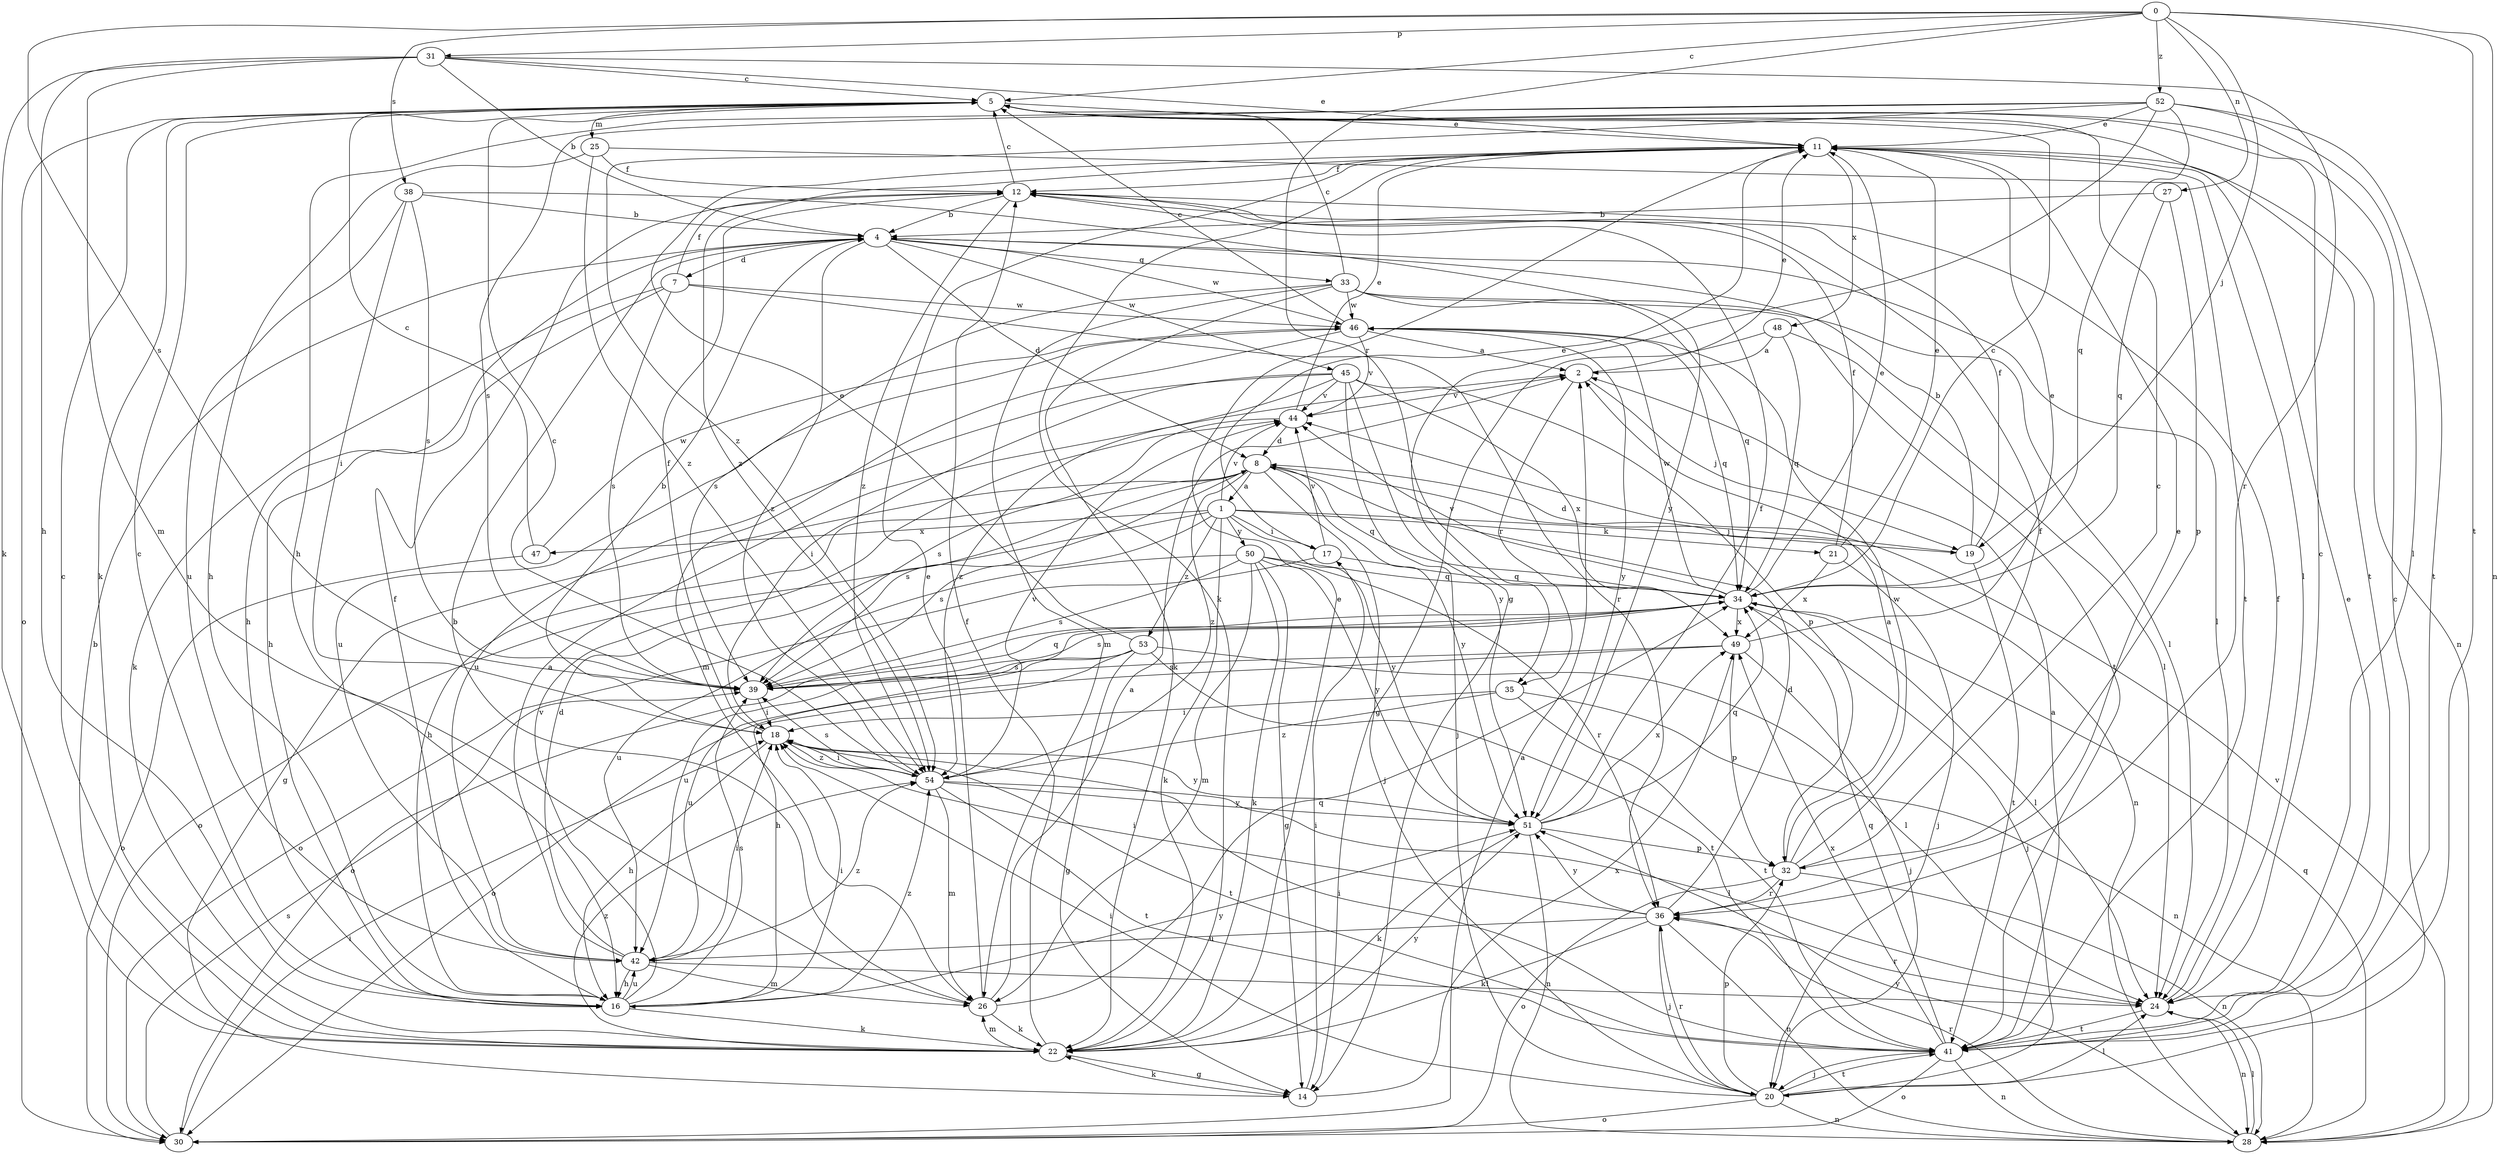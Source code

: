 strict digraph  {
0;
1;
2;
4;
5;
7;
8;
11;
12;
14;
16;
17;
18;
19;
20;
21;
22;
24;
25;
26;
27;
28;
30;
31;
32;
33;
34;
35;
36;
38;
39;
41;
42;
44;
45;
46;
47;
48;
49;
50;
51;
52;
53;
54;
0 -> 5  [label=c];
0 -> 19  [label=j];
0 -> 27  [label=n];
0 -> 28  [label=n];
0 -> 31  [label=p];
0 -> 35  [label=r];
0 -> 38  [label=s];
0 -> 39  [label=s];
0 -> 41  [label=t];
0 -> 52  [label=z];
1 -> 17  [label=i];
1 -> 19  [label=j];
1 -> 21  [label=k];
1 -> 22  [label=k];
1 -> 30  [label=o];
1 -> 39  [label=s];
1 -> 44  [label=v];
1 -> 47  [label=x];
1 -> 50  [label=y];
1 -> 51  [label=y];
1 -> 53  [label=z];
2 -> 11  [label=e];
2 -> 19  [label=j];
2 -> 35  [label=r];
2 -> 44  [label=v];
4 -> 7  [label=d];
4 -> 8  [label=d];
4 -> 16  [label=h];
4 -> 24  [label=l];
4 -> 33  [label=q];
4 -> 45  [label=w];
4 -> 46  [label=w];
4 -> 54  [label=z];
5 -> 11  [label=e];
5 -> 22  [label=k];
5 -> 25  [label=m];
5 -> 30  [label=o];
5 -> 41  [label=t];
7 -> 12  [label=f];
7 -> 16  [label=h];
7 -> 22  [label=k];
7 -> 36  [label=r];
7 -> 39  [label=s];
7 -> 46  [label=w];
8 -> 1  [label=a];
8 -> 14  [label=g];
8 -> 16  [label=h];
8 -> 20  [label=j];
8 -> 28  [label=n];
8 -> 34  [label=q];
8 -> 39  [label=s];
8 -> 51  [label=y];
8 -> 54  [label=z];
11 -> 12  [label=f];
11 -> 22  [label=k];
11 -> 24  [label=l];
11 -> 28  [label=n];
11 -> 48  [label=x];
11 -> 54  [label=z];
12 -> 4  [label=b];
12 -> 5  [label=c];
12 -> 54  [label=z];
14 -> 17  [label=i];
14 -> 22  [label=k];
14 -> 49  [label=x];
16 -> 5  [label=c];
16 -> 12  [label=f];
16 -> 18  [label=i];
16 -> 22  [label=k];
16 -> 39  [label=s];
16 -> 42  [label=u];
16 -> 44  [label=v];
16 -> 51  [label=y];
16 -> 54  [label=z];
17 -> 11  [label=e];
17 -> 30  [label=o];
17 -> 34  [label=q];
17 -> 44  [label=v];
18 -> 4  [label=b];
18 -> 12  [label=f];
18 -> 16  [label=h];
18 -> 41  [label=t];
18 -> 51  [label=y];
18 -> 54  [label=z];
19 -> 4  [label=b];
19 -> 8  [label=d];
19 -> 12  [label=f];
19 -> 41  [label=t];
20 -> 5  [label=c];
20 -> 18  [label=i];
20 -> 24  [label=l];
20 -> 28  [label=n];
20 -> 30  [label=o];
20 -> 32  [label=p];
20 -> 36  [label=r];
20 -> 41  [label=t];
21 -> 11  [label=e];
21 -> 12  [label=f];
21 -> 20  [label=j];
21 -> 49  [label=x];
22 -> 4  [label=b];
22 -> 5  [label=c];
22 -> 11  [label=e];
22 -> 12  [label=f];
22 -> 14  [label=g];
22 -> 26  [label=m];
22 -> 51  [label=y];
22 -> 54  [label=z];
24 -> 5  [label=c];
24 -> 12  [label=f];
24 -> 28  [label=n];
24 -> 36  [label=r];
24 -> 41  [label=t];
25 -> 12  [label=f];
25 -> 16  [label=h];
25 -> 41  [label=t];
25 -> 54  [label=z];
26 -> 2  [label=a];
26 -> 4  [label=b];
26 -> 11  [label=e];
26 -> 22  [label=k];
26 -> 34  [label=q];
27 -> 4  [label=b];
27 -> 32  [label=p];
27 -> 34  [label=q];
28 -> 24  [label=l];
28 -> 34  [label=q];
28 -> 36  [label=r];
28 -> 44  [label=v];
28 -> 51  [label=y];
30 -> 2  [label=a];
30 -> 18  [label=i];
30 -> 39  [label=s];
31 -> 4  [label=b];
31 -> 5  [label=c];
31 -> 11  [label=e];
31 -> 16  [label=h];
31 -> 22  [label=k];
31 -> 26  [label=m];
31 -> 36  [label=r];
32 -> 2  [label=a];
32 -> 5  [label=c];
32 -> 12  [label=f];
32 -> 28  [label=n];
32 -> 30  [label=o];
32 -> 36  [label=r];
32 -> 46  [label=w];
33 -> 5  [label=c];
33 -> 22  [label=k];
33 -> 24  [label=l];
33 -> 26  [label=m];
33 -> 34  [label=q];
33 -> 39  [label=s];
33 -> 41  [label=t];
33 -> 46  [label=w];
34 -> 5  [label=c];
34 -> 11  [label=e];
34 -> 20  [label=j];
34 -> 24  [label=l];
34 -> 30  [label=o];
34 -> 39  [label=s];
34 -> 42  [label=u];
34 -> 44  [label=v];
34 -> 46  [label=w];
34 -> 49  [label=x];
35 -> 18  [label=i];
35 -> 28  [label=n];
35 -> 41  [label=t];
35 -> 54  [label=z];
36 -> 8  [label=d];
36 -> 11  [label=e];
36 -> 18  [label=i];
36 -> 20  [label=j];
36 -> 22  [label=k];
36 -> 28  [label=n];
36 -> 42  [label=u];
36 -> 51  [label=y];
38 -> 4  [label=b];
38 -> 18  [label=i];
38 -> 39  [label=s];
38 -> 42  [label=u];
38 -> 51  [label=y];
39 -> 18  [label=i];
39 -> 34  [label=q];
41 -> 2  [label=a];
41 -> 11  [label=e];
41 -> 18  [label=i];
41 -> 20  [label=j];
41 -> 28  [label=n];
41 -> 30  [label=o];
41 -> 34  [label=q];
41 -> 49  [label=x];
42 -> 2  [label=a];
42 -> 8  [label=d];
42 -> 16  [label=h];
42 -> 18  [label=i];
42 -> 24  [label=l];
42 -> 26  [label=m];
42 -> 54  [label=z];
44 -> 8  [label=d];
44 -> 11  [label=e];
44 -> 39  [label=s];
45 -> 18  [label=i];
45 -> 20  [label=j];
45 -> 32  [label=p];
45 -> 42  [label=u];
45 -> 44  [label=v];
45 -> 49  [label=x];
45 -> 51  [label=y];
45 -> 54  [label=z];
46 -> 2  [label=a];
46 -> 5  [label=c];
46 -> 26  [label=m];
46 -> 34  [label=q];
46 -> 42  [label=u];
46 -> 44  [label=v];
46 -> 51  [label=y];
47 -> 5  [label=c];
47 -> 30  [label=o];
47 -> 46  [label=w];
48 -> 2  [label=a];
48 -> 14  [label=g];
48 -> 24  [label=l];
48 -> 34  [label=q];
49 -> 11  [label=e];
49 -> 20  [label=j];
49 -> 30  [label=o];
49 -> 32  [label=p];
49 -> 39  [label=s];
50 -> 14  [label=g];
50 -> 22  [label=k];
50 -> 26  [label=m];
50 -> 34  [label=q];
50 -> 36  [label=r];
50 -> 39  [label=s];
50 -> 42  [label=u];
50 -> 51  [label=y];
51 -> 12  [label=f];
51 -> 22  [label=k];
51 -> 28  [label=n];
51 -> 32  [label=p];
51 -> 34  [label=q];
51 -> 49  [label=x];
52 -> 11  [label=e];
52 -> 14  [label=g];
52 -> 16  [label=h];
52 -> 24  [label=l];
52 -> 34  [label=q];
52 -> 39  [label=s];
52 -> 41  [label=t];
52 -> 54  [label=z];
53 -> 11  [label=e];
53 -> 14  [label=g];
53 -> 16  [label=h];
53 -> 24  [label=l];
53 -> 39  [label=s];
53 -> 41  [label=t];
53 -> 42  [label=u];
54 -> 5  [label=c];
54 -> 18  [label=i];
54 -> 24  [label=l];
54 -> 26  [label=m];
54 -> 39  [label=s];
54 -> 41  [label=t];
54 -> 44  [label=v];
54 -> 51  [label=y];
}
